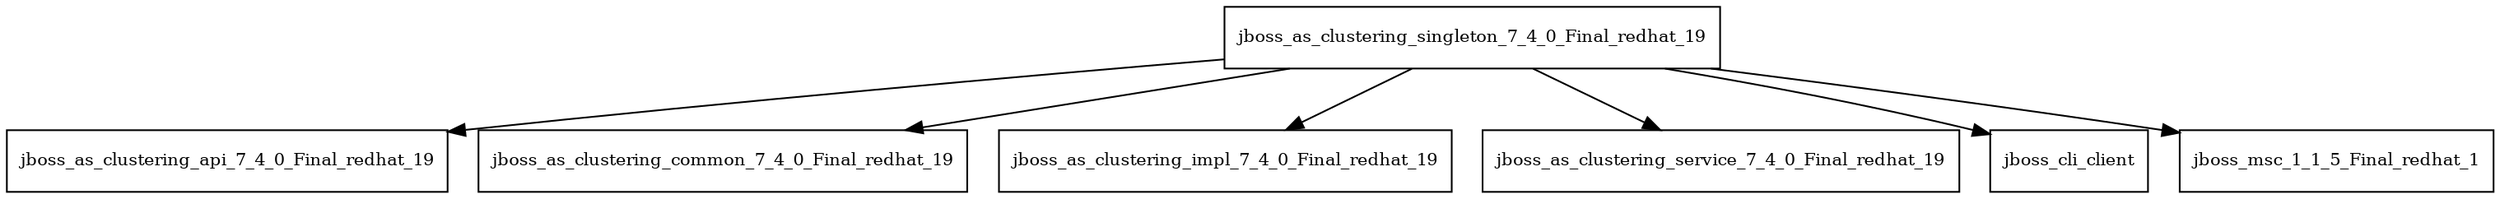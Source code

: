 digraph jboss_as_clustering_singleton_7_4_0_Final_redhat_19_dependencies {
  node [shape = box, fontsize=10.0];
  jboss_as_clustering_singleton_7_4_0_Final_redhat_19 -> jboss_as_clustering_api_7_4_0_Final_redhat_19;
  jboss_as_clustering_singleton_7_4_0_Final_redhat_19 -> jboss_as_clustering_common_7_4_0_Final_redhat_19;
  jboss_as_clustering_singleton_7_4_0_Final_redhat_19 -> jboss_as_clustering_impl_7_4_0_Final_redhat_19;
  jboss_as_clustering_singleton_7_4_0_Final_redhat_19 -> jboss_as_clustering_service_7_4_0_Final_redhat_19;
  jboss_as_clustering_singleton_7_4_0_Final_redhat_19 -> jboss_cli_client;
  jboss_as_clustering_singleton_7_4_0_Final_redhat_19 -> jboss_msc_1_1_5_Final_redhat_1;
}
